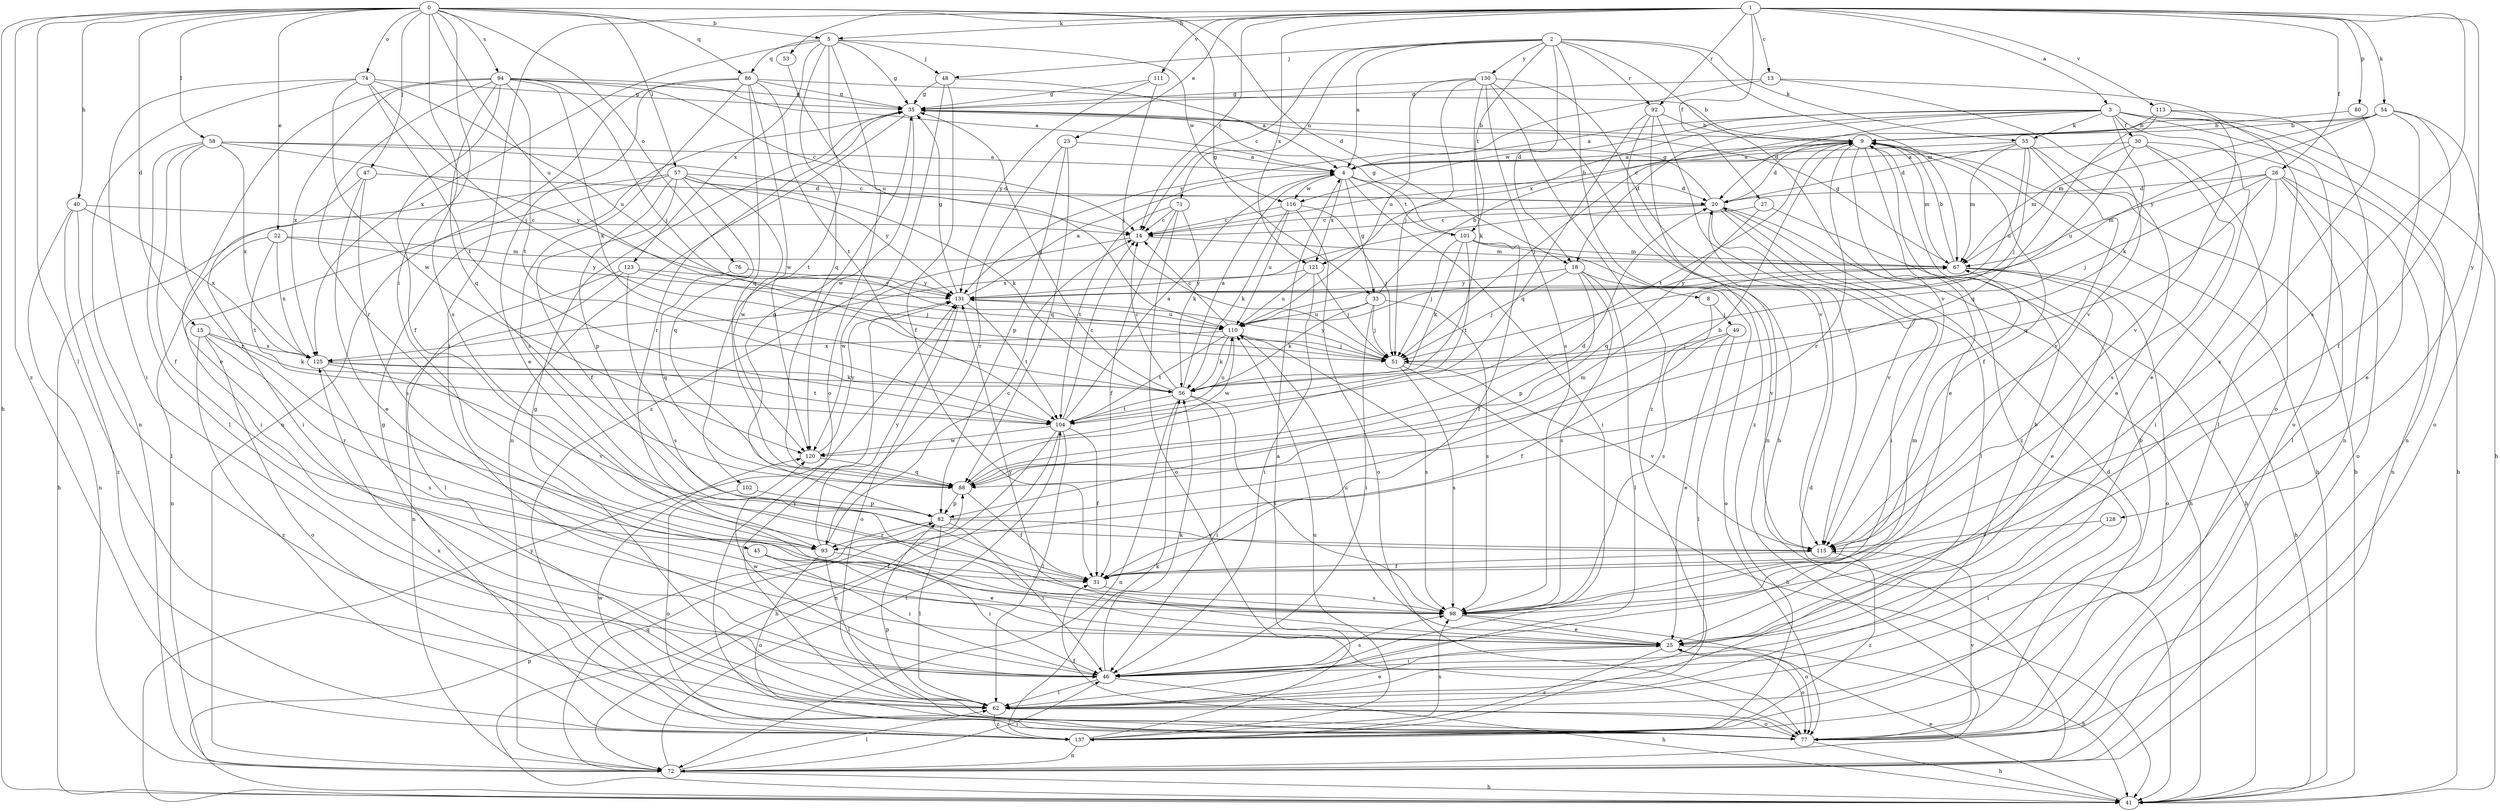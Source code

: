 strict digraph  {
0;
1;
2;
3;
4;
5;
8;
9;
13;
14;
15;
18;
20;
22;
23;
25;
26;
27;
30;
31;
33;
35;
40;
41;
45;
46;
47;
48;
49;
51;
53;
54;
55;
56;
57;
58;
62;
67;
71;
72;
74;
76;
77;
80;
82;
86;
88;
92;
93;
94;
98;
101;
102;
104;
110;
111;
113;
115;
116;
120;
121;
123;
125;
128;
130;
131;
137;
0 -> 5  [label=b];
0 -> 15  [label=d];
0 -> 18  [label=d];
0 -> 22  [label=e];
0 -> 33  [label=g];
0 -> 40  [label=h];
0 -> 41  [label=h];
0 -> 45  [label=i];
0 -> 47  [label=j];
0 -> 57  [label=l];
0 -> 58  [label=l];
0 -> 62  [label=l];
0 -> 74  [label=o];
0 -> 76  [label=o];
0 -> 86  [label=q];
0 -> 94  [label=s];
0 -> 98  [label=s];
0 -> 110  [label=u];
0 -> 137  [label=z];
1 -> 3  [label=a];
1 -> 5  [label=b];
1 -> 13  [label=c];
1 -> 14  [label=c];
1 -> 23  [label=e];
1 -> 26  [label=f];
1 -> 27  [label=f];
1 -> 46  [label=i];
1 -> 53  [label=k];
1 -> 54  [label=k];
1 -> 80  [label=p];
1 -> 92  [label=r];
1 -> 98  [label=s];
1 -> 111  [label=v];
1 -> 113  [label=v];
1 -> 121  [label=x];
1 -> 128  [label=y];
2 -> 4  [label=a];
2 -> 8  [label=b];
2 -> 14  [label=c];
2 -> 18  [label=d];
2 -> 48  [label=j];
2 -> 55  [label=k];
2 -> 67  [label=m];
2 -> 71  [label=n];
2 -> 92  [label=r];
2 -> 101  [label=t];
2 -> 115  [label=v];
2 -> 130  [label=y];
3 -> 4  [label=a];
3 -> 18  [label=d];
3 -> 20  [label=d];
3 -> 25  [label=e];
3 -> 30  [label=f];
3 -> 41  [label=h];
3 -> 55  [label=k];
3 -> 56  [label=k];
3 -> 72  [label=n];
3 -> 77  [label=o];
3 -> 116  [label=w];
3 -> 121  [label=x];
4 -> 20  [label=d];
4 -> 33  [label=g];
4 -> 46  [label=i];
4 -> 101  [label=t];
4 -> 116  [label=w];
4 -> 121  [label=x];
5 -> 35  [label=g];
5 -> 48  [label=j];
5 -> 77  [label=o];
5 -> 86  [label=q];
5 -> 88  [label=q];
5 -> 102  [label=t];
5 -> 116  [label=w];
5 -> 123  [label=x];
5 -> 125  [label=x];
8 -> 49  [label=j];
8 -> 98  [label=s];
9 -> 4  [label=a];
9 -> 20  [label=d];
9 -> 25  [label=e];
9 -> 31  [label=f];
9 -> 41  [label=h];
9 -> 51  [label=j];
9 -> 67  [label=m];
9 -> 93  [label=r];
9 -> 104  [label=t];
9 -> 137  [label=z];
13 -> 35  [label=g];
13 -> 77  [label=o];
13 -> 115  [label=v];
13 -> 131  [label=y];
14 -> 67  [label=m];
14 -> 120  [label=w];
15 -> 56  [label=k];
15 -> 77  [label=o];
15 -> 93  [label=r];
15 -> 125  [label=x];
15 -> 137  [label=z];
18 -> 51  [label=j];
18 -> 62  [label=l];
18 -> 77  [label=o];
18 -> 82  [label=p];
18 -> 98  [label=s];
18 -> 131  [label=y];
20 -> 14  [label=c];
20 -> 35  [label=g];
20 -> 41  [label=h];
20 -> 46  [label=i];
20 -> 62  [label=l];
20 -> 115  [label=v];
20 -> 125  [label=x];
22 -> 67  [label=m];
22 -> 72  [label=n];
22 -> 104  [label=t];
22 -> 125  [label=x];
22 -> 131  [label=y];
23 -> 4  [label=a];
23 -> 82  [label=p];
23 -> 88  [label=q];
23 -> 93  [label=r];
25 -> 41  [label=h];
25 -> 46  [label=i];
25 -> 77  [label=o];
25 -> 110  [label=u];
25 -> 131  [label=y];
25 -> 137  [label=z];
26 -> 20  [label=d];
26 -> 46  [label=i];
26 -> 51  [label=j];
26 -> 62  [label=l];
26 -> 67  [label=m];
26 -> 72  [label=n];
26 -> 77  [label=o];
26 -> 88  [label=q];
27 -> 14  [label=c];
27 -> 41  [label=h];
27 -> 88  [label=q];
30 -> 4  [label=a];
30 -> 41  [label=h];
30 -> 62  [label=l];
30 -> 67  [label=m];
30 -> 98  [label=s];
30 -> 110  [label=u];
31 -> 98  [label=s];
33 -> 9  [label=b];
33 -> 46  [label=i];
33 -> 51  [label=j];
33 -> 56  [label=k];
33 -> 98  [label=s];
33 -> 110  [label=u];
35 -> 9  [label=b];
35 -> 72  [label=n];
35 -> 93  [label=r];
35 -> 120  [label=w];
40 -> 14  [label=c];
40 -> 62  [label=l];
40 -> 72  [label=n];
40 -> 125  [label=x];
40 -> 137  [label=z];
41 -> 9  [label=b];
41 -> 25  [label=e];
41 -> 82  [label=p];
41 -> 131  [label=y];
45 -> 25  [label=e];
45 -> 31  [label=f];
45 -> 46  [label=i];
46 -> 41  [label=h];
46 -> 56  [label=k];
46 -> 62  [label=l];
46 -> 98  [label=s];
46 -> 120  [label=w];
47 -> 20  [label=d];
47 -> 25  [label=e];
47 -> 46  [label=i];
47 -> 98  [label=s];
48 -> 4  [label=a];
48 -> 31  [label=f];
48 -> 35  [label=g];
48 -> 137  [label=z];
49 -> 25  [label=e];
49 -> 31  [label=f];
49 -> 51  [label=j];
49 -> 62  [label=l];
51 -> 41  [label=h];
51 -> 98  [label=s];
51 -> 115  [label=v];
51 -> 131  [label=y];
53 -> 110  [label=u];
54 -> 9  [label=b];
54 -> 14  [label=c];
54 -> 25  [label=e];
54 -> 31  [label=f];
54 -> 67  [label=m];
54 -> 77  [label=o];
54 -> 131  [label=y];
55 -> 4  [label=a];
55 -> 20  [label=d];
55 -> 25  [label=e];
55 -> 51  [label=j];
55 -> 67  [label=m];
55 -> 110  [label=u];
55 -> 115  [label=v];
56 -> 4  [label=a];
56 -> 14  [label=c];
56 -> 35  [label=g];
56 -> 46  [label=i];
56 -> 72  [label=n];
56 -> 98  [label=s];
56 -> 104  [label=t];
57 -> 20  [label=d];
57 -> 31  [label=f];
57 -> 41  [label=h];
57 -> 46  [label=i];
57 -> 56  [label=k];
57 -> 82  [label=p];
57 -> 88  [label=q];
57 -> 120  [label=w];
57 -> 131  [label=y];
58 -> 4  [label=a];
58 -> 14  [label=c];
58 -> 31  [label=f];
58 -> 62  [label=l];
58 -> 93  [label=r];
58 -> 125  [label=x];
58 -> 131  [label=y];
62 -> 9  [label=b];
62 -> 25  [label=e];
62 -> 35  [label=g];
62 -> 77  [label=o];
62 -> 131  [label=y];
62 -> 137  [label=z];
67 -> 9  [label=b];
67 -> 25  [label=e];
67 -> 35  [label=g];
67 -> 41  [label=h];
67 -> 77  [label=o];
67 -> 131  [label=y];
71 -> 14  [label=c];
71 -> 31  [label=f];
71 -> 56  [label=k];
71 -> 77  [label=o];
71 -> 104  [label=t];
72 -> 20  [label=d];
72 -> 41  [label=h];
72 -> 46  [label=i];
72 -> 62  [label=l];
72 -> 88  [label=q];
72 -> 104  [label=t];
74 -> 35  [label=g];
74 -> 46  [label=i];
74 -> 51  [label=j];
74 -> 72  [label=n];
74 -> 104  [label=t];
74 -> 110  [label=u];
74 -> 120  [label=w];
76 -> 88  [label=q];
76 -> 131  [label=y];
77 -> 20  [label=d];
77 -> 31  [label=f];
77 -> 41  [label=h];
77 -> 82  [label=p];
77 -> 115  [label=v];
77 -> 125  [label=x];
80 -> 9  [label=b];
80 -> 98  [label=s];
82 -> 9  [label=b];
82 -> 35  [label=g];
82 -> 46  [label=i];
82 -> 62  [label=l];
82 -> 93  [label=r];
82 -> 115  [label=v];
86 -> 9  [label=b];
86 -> 25  [label=e];
86 -> 35  [label=g];
86 -> 72  [label=n];
86 -> 88  [label=q];
86 -> 98  [label=s];
86 -> 104  [label=t];
86 -> 120  [label=w];
88 -> 20  [label=d];
88 -> 31  [label=f];
88 -> 67  [label=m];
88 -> 82  [label=p];
92 -> 9  [label=b];
92 -> 72  [label=n];
92 -> 88  [label=q];
92 -> 115  [label=v];
92 -> 137  [label=z];
93 -> 14  [label=c];
93 -> 46  [label=i];
93 -> 62  [label=l];
93 -> 77  [label=o];
93 -> 131  [label=y];
94 -> 4  [label=a];
94 -> 14  [label=c];
94 -> 25  [label=e];
94 -> 31  [label=f];
94 -> 35  [label=g];
94 -> 51  [label=j];
94 -> 56  [label=k];
94 -> 88  [label=q];
94 -> 93  [label=r];
94 -> 104  [label=t];
94 -> 125  [label=x];
98 -> 25  [label=e];
98 -> 67  [label=m];
98 -> 77  [label=o];
101 -> 31  [label=f];
101 -> 35  [label=g];
101 -> 51  [label=j];
101 -> 56  [label=k];
101 -> 67  [label=m];
101 -> 104  [label=t];
101 -> 115  [label=v];
102 -> 77  [label=o];
102 -> 82  [label=p];
104 -> 4  [label=a];
104 -> 14  [label=c];
104 -> 31  [label=f];
104 -> 41  [label=h];
104 -> 62  [label=l];
104 -> 72  [label=n];
104 -> 110  [label=u];
104 -> 120  [label=w];
110 -> 14  [label=c];
110 -> 51  [label=j];
110 -> 56  [label=k];
110 -> 98  [label=s];
110 -> 104  [label=t];
110 -> 120  [label=w];
110 -> 125  [label=x];
111 -> 35  [label=g];
111 -> 51  [label=j];
111 -> 131  [label=y];
113 -> 9  [label=b];
113 -> 72  [label=n];
113 -> 88  [label=q];
113 -> 115  [label=v];
115 -> 31  [label=f];
115 -> 137  [label=z];
116 -> 14  [label=c];
116 -> 51  [label=j];
116 -> 56  [label=k];
116 -> 77  [label=o];
116 -> 110  [label=u];
120 -> 88  [label=q];
120 -> 131  [label=y];
121 -> 46  [label=i];
121 -> 51  [label=j];
121 -> 110  [label=u];
121 -> 131  [label=y];
123 -> 51  [label=j];
123 -> 62  [label=l];
123 -> 72  [label=n];
123 -> 98  [label=s];
123 -> 131  [label=y];
125 -> 56  [label=k];
125 -> 98  [label=s];
125 -> 104  [label=t];
125 -> 115  [label=v];
128 -> 46  [label=i];
128 -> 115  [label=v];
130 -> 35  [label=g];
130 -> 41  [label=h];
130 -> 51  [label=j];
130 -> 56  [label=k];
130 -> 98  [label=s];
130 -> 110  [label=u];
130 -> 115  [label=v];
130 -> 137  [label=z];
131 -> 4  [label=a];
131 -> 35  [label=g];
131 -> 77  [label=o];
131 -> 104  [label=t];
131 -> 110  [label=u];
137 -> 4  [label=a];
137 -> 9  [label=b];
137 -> 35  [label=g];
137 -> 56  [label=k];
137 -> 72  [label=n];
137 -> 98  [label=s];
137 -> 110  [label=u];
137 -> 120  [label=w];
}
